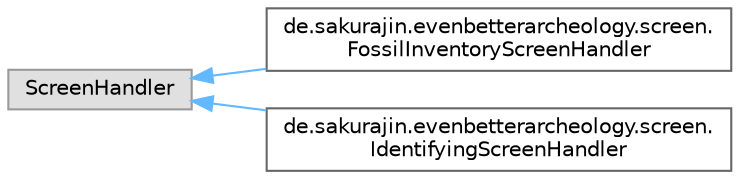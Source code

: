 digraph "Graphical Class Hierarchy"
{
 // LATEX_PDF_SIZE
  bgcolor="transparent";
  edge [fontname=Helvetica,fontsize=10,labelfontname=Helvetica,labelfontsize=10];
  node [fontname=Helvetica,fontsize=10,shape=box,height=0.2,width=0.4];
  rankdir="LR";
  Node0 [label="ScreenHandler",height=0.2,width=0.4,color="grey60", fillcolor="#E0E0E0", style="filled",tooltip=" "];
  Node0 -> Node1 [dir="back",color="steelblue1",style="solid"];
  Node1 [label="de.sakurajin.evenbetterarcheology.screen.\lFossilInventoryScreenHandler",height=0.2,width=0.4,color="grey40", fillcolor="white", style="filled",URL="$classde_1_1sakurajin_1_1evenbetterarcheology_1_1screen_1_1FossilInventoryScreenHandler.html",tooltip=" "];
  Node0 -> Node2 [dir="back",color="steelblue1",style="solid"];
  Node2 [label="de.sakurajin.evenbetterarcheology.screen.\lIdentifyingScreenHandler",height=0.2,width=0.4,color="grey40", fillcolor="white", style="filled",URL="$classde_1_1sakurajin_1_1evenbetterarcheology_1_1screen_1_1IdentifyingScreenHandler.html",tooltip=" "];
}
